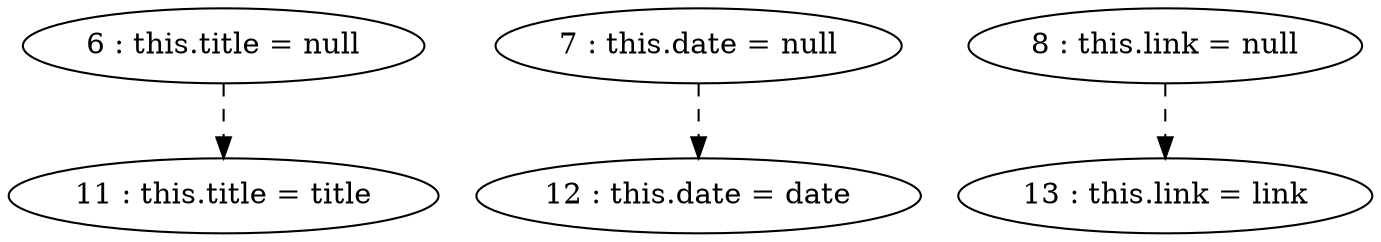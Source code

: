 digraph G {
"6 : this.title = null"
"6 : this.title = null" -> "11 : this.title = title" [style=dashed]
"7 : this.date = null"
"7 : this.date = null" -> "12 : this.date = date" [style=dashed]
"8 : this.link = null"
"8 : this.link = null" -> "13 : this.link = link" [style=dashed]
"11 : this.title = title"
"12 : this.date = date"
"13 : this.link = link"
}